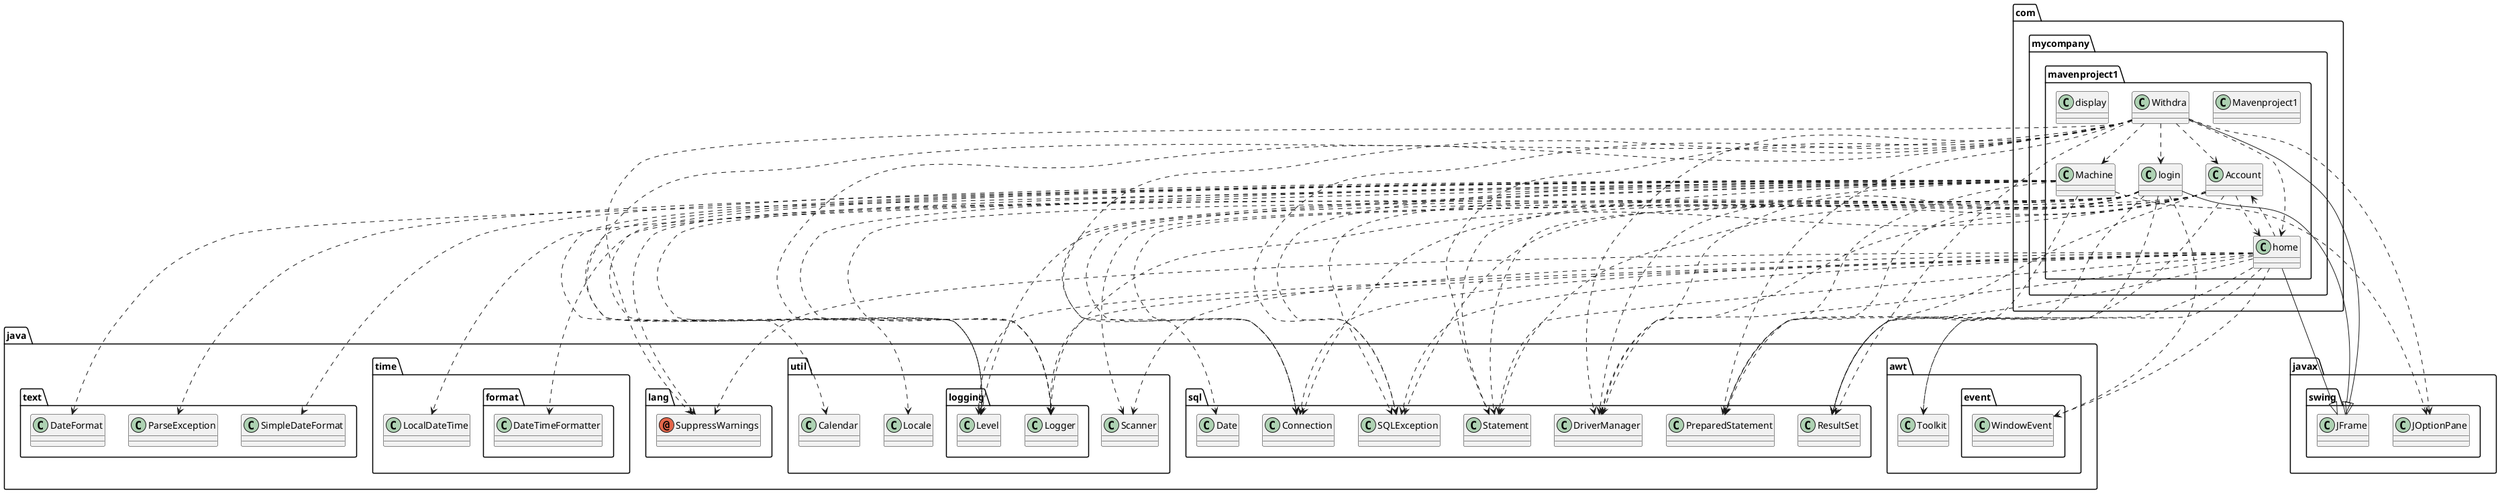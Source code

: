 @startuml
annotation java.lang.SuppressWarnings
class com.mycompany.mavenproject1.Account
class com.mycompany.mavenproject1.Machine
class com.mycompany.mavenproject1.Mavenproject1
class com.mycompany.mavenproject1.Withdra
class com.mycompany.mavenproject1.display
class com.mycompany.mavenproject1.home
class com.mycompany.mavenproject1.login
class java.awt.Toolkit
class java.awt.event.WindowEvent
class java.sql.Connection
class java.sql.Date
class java.sql.DriverManager
class java.sql.PreparedStatement
class java.sql.ResultSet
class java.sql.SQLException
class java.sql.Statement
class java.text.DateFormat
class java.text.ParseException
class java.text.SimpleDateFormat
class java.time.LocalDateTime
class java.time.format.DateTimeFormatter
class java.util.Calendar
class java.util.Locale
class java.util.Scanner
class java.util.logging.Level
class java.util.logging.Logger
class javax.swing.JFrame
class javax.swing.JOptionPane
com.mycompany.mavenproject1.Account ..> com.mycompany.mavenproject1.home
com.mycompany.mavenproject1.Account ..> java.sql.Connection
com.mycompany.mavenproject1.Account ..> java.sql.DriverManager
com.mycompany.mavenproject1.Account ..> java.sql.PreparedStatement
com.mycompany.mavenproject1.Account ..> java.sql.ResultSet
com.mycompany.mavenproject1.Account ..> java.sql.SQLException
com.mycompany.mavenproject1.Account ..> java.sql.Statement
com.mycompany.mavenproject1.Account ..> java.util.logging.Level
com.mycompany.mavenproject1.Account ..> java.util.logging.Logger
com.mycompany.mavenproject1.Machine ..> java.sql.Connection
com.mycompany.mavenproject1.Machine ..> java.sql.Date
com.mycompany.mavenproject1.Machine ..> java.sql.DriverManager
com.mycompany.mavenproject1.Machine ..> java.sql.PreparedStatement
com.mycompany.mavenproject1.Machine ..> java.sql.ResultSet
com.mycompany.mavenproject1.Machine ..> java.sql.SQLException
com.mycompany.mavenproject1.Machine ..> java.sql.Statement
com.mycompany.mavenproject1.Machine ..> java.text.DateFormat
com.mycompany.mavenproject1.Machine ..> java.text.ParseException
com.mycompany.mavenproject1.Machine ..> java.text.SimpleDateFormat
com.mycompany.mavenproject1.Machine ..> java.time.LocalDateTime
com.mycompany.mavenproject1.Machine ..> java.time.format.DateTimeFormatter
com.mycompany.mavenproject1.Machine ..> java.util.Calendar
com.mycompany.mavenproject1.Machine ..> java.util.Locale
com.mycompany.mavenproject1.Machine ..> java.util.logging.Level
com.mycompany.mavenproject1.Machine ..> java.util.logging.Logger
com.mycompany.mavenproject1.Machine ..> javax.swing.JOptionPane
com.mycompany.mavenproject1.Withdra ..> java.lang.SuppressWarnings
com.mycompany.mavenproject1.Withdra ..> com.mycompany.mavenproject1.Account
com.mycompany.mavenproject1.Withdra ..> com.mycompany.mavenproject1.Machine
com.mycompany.mavenproject1.Withdra ..> com.mycompany.mavenproject1.home
com.mycompany.mavenproject1.Withdra ..> com.mycompany.mavenproject1.login
com.mycompany.mavenproject1.Withdra ..> java.sql.Connection
com.mycompany.mavenproject1.Withdra ..> java.sql.DriverManager
com.mycompany.mavenproject1.Withdra ..> java.sql.PreparedStatement
com.mycompany.mavenproject1.Withdra ..> java.sql.ResultSet
com.mycompany.mavenproject1.Withdra ..> java.sql.SQLException
com.mycompany.mavenproject1.Withdra ..> java.sql.Statement
com.mycompany.mavenproject1.Withdra ..> java.util.logging.Level
com.mycompany.mavenproject1.Withdra ..> java.util.logging.Logger
com.mycompany.mavenproject1.Withdra --|> javax.swing.JFrame
com.mycompany.mavenproject1.Withdra ..> javax.swing.JOptionPane
com.mycompany.mavenproject1.home ..> java.lang.SuppressWarnings
com.mycompany.mavenproject1.home ..> com.mycompany.mavenproject1.Account
com.mycompany.mavenproject1.home ..> java.awt.Toolkit
com.mycompany.mavenproject1.home ..> java.awt.event.WindowEvent
com.mycompany.mavenproject1.home ..> java.sql.Connection
com.mycompany.mavenproject1.home ..> java.sql.DriverManager
com.mycompany.mavenproject1.home ..> java.sql.PreparedStatement
com.mycompany.mavenproject1.home ..> java.sql.ResultSet
com.mycompany.mavenproject1.home ..> java.sql.SQLException
com.mycompany.mavenproject1.home ..> java.sql.Statement
com.mycompany.mavenproject1.home ..> java.util.Scanner
com.mycompany.mavenproject1.home ..> java.util.logging.Level
com.mycompany.mavenproject1.home ..> java.util.logging.Logger
com.mycompany.mavenproject1.home --|> javax.swing.JFrame
com.mycompany.mavenproject1.login ..> java.lang.SuppressWarnings
com.mycompany.mavenproject1.login ..> java.awt.Toolkit
com.mycompany.mavenproject1.login ..> java.awt.event.WindowEvent
com.mycompany.mavenproject1.login ..> java.sql.Connection
com.mycompany.mavenproject1.login ..> java.sql.DriverManager
com.mycompany.mavenproject1.login ..> java.sql.PreparedStatement
com.mycompany.mavenproject1.login ..> java.sql.ResultSet
com.mycompany.mavenproject1.login ..> java.sql.SQLException
com.mycompany.mavenproject1.login ..> java.sql.Statement
com.mycompany.mavenproject1.login ..> java.util.Scanner
com.mycompany.mavenproject1.login ..> java.util.logging.Level
com.mycompany.mavenproject1.login ..> java.util.logging.Logger
com.mycompany.mavenproject1.login --|> javax.swing.JFrame
@enduml